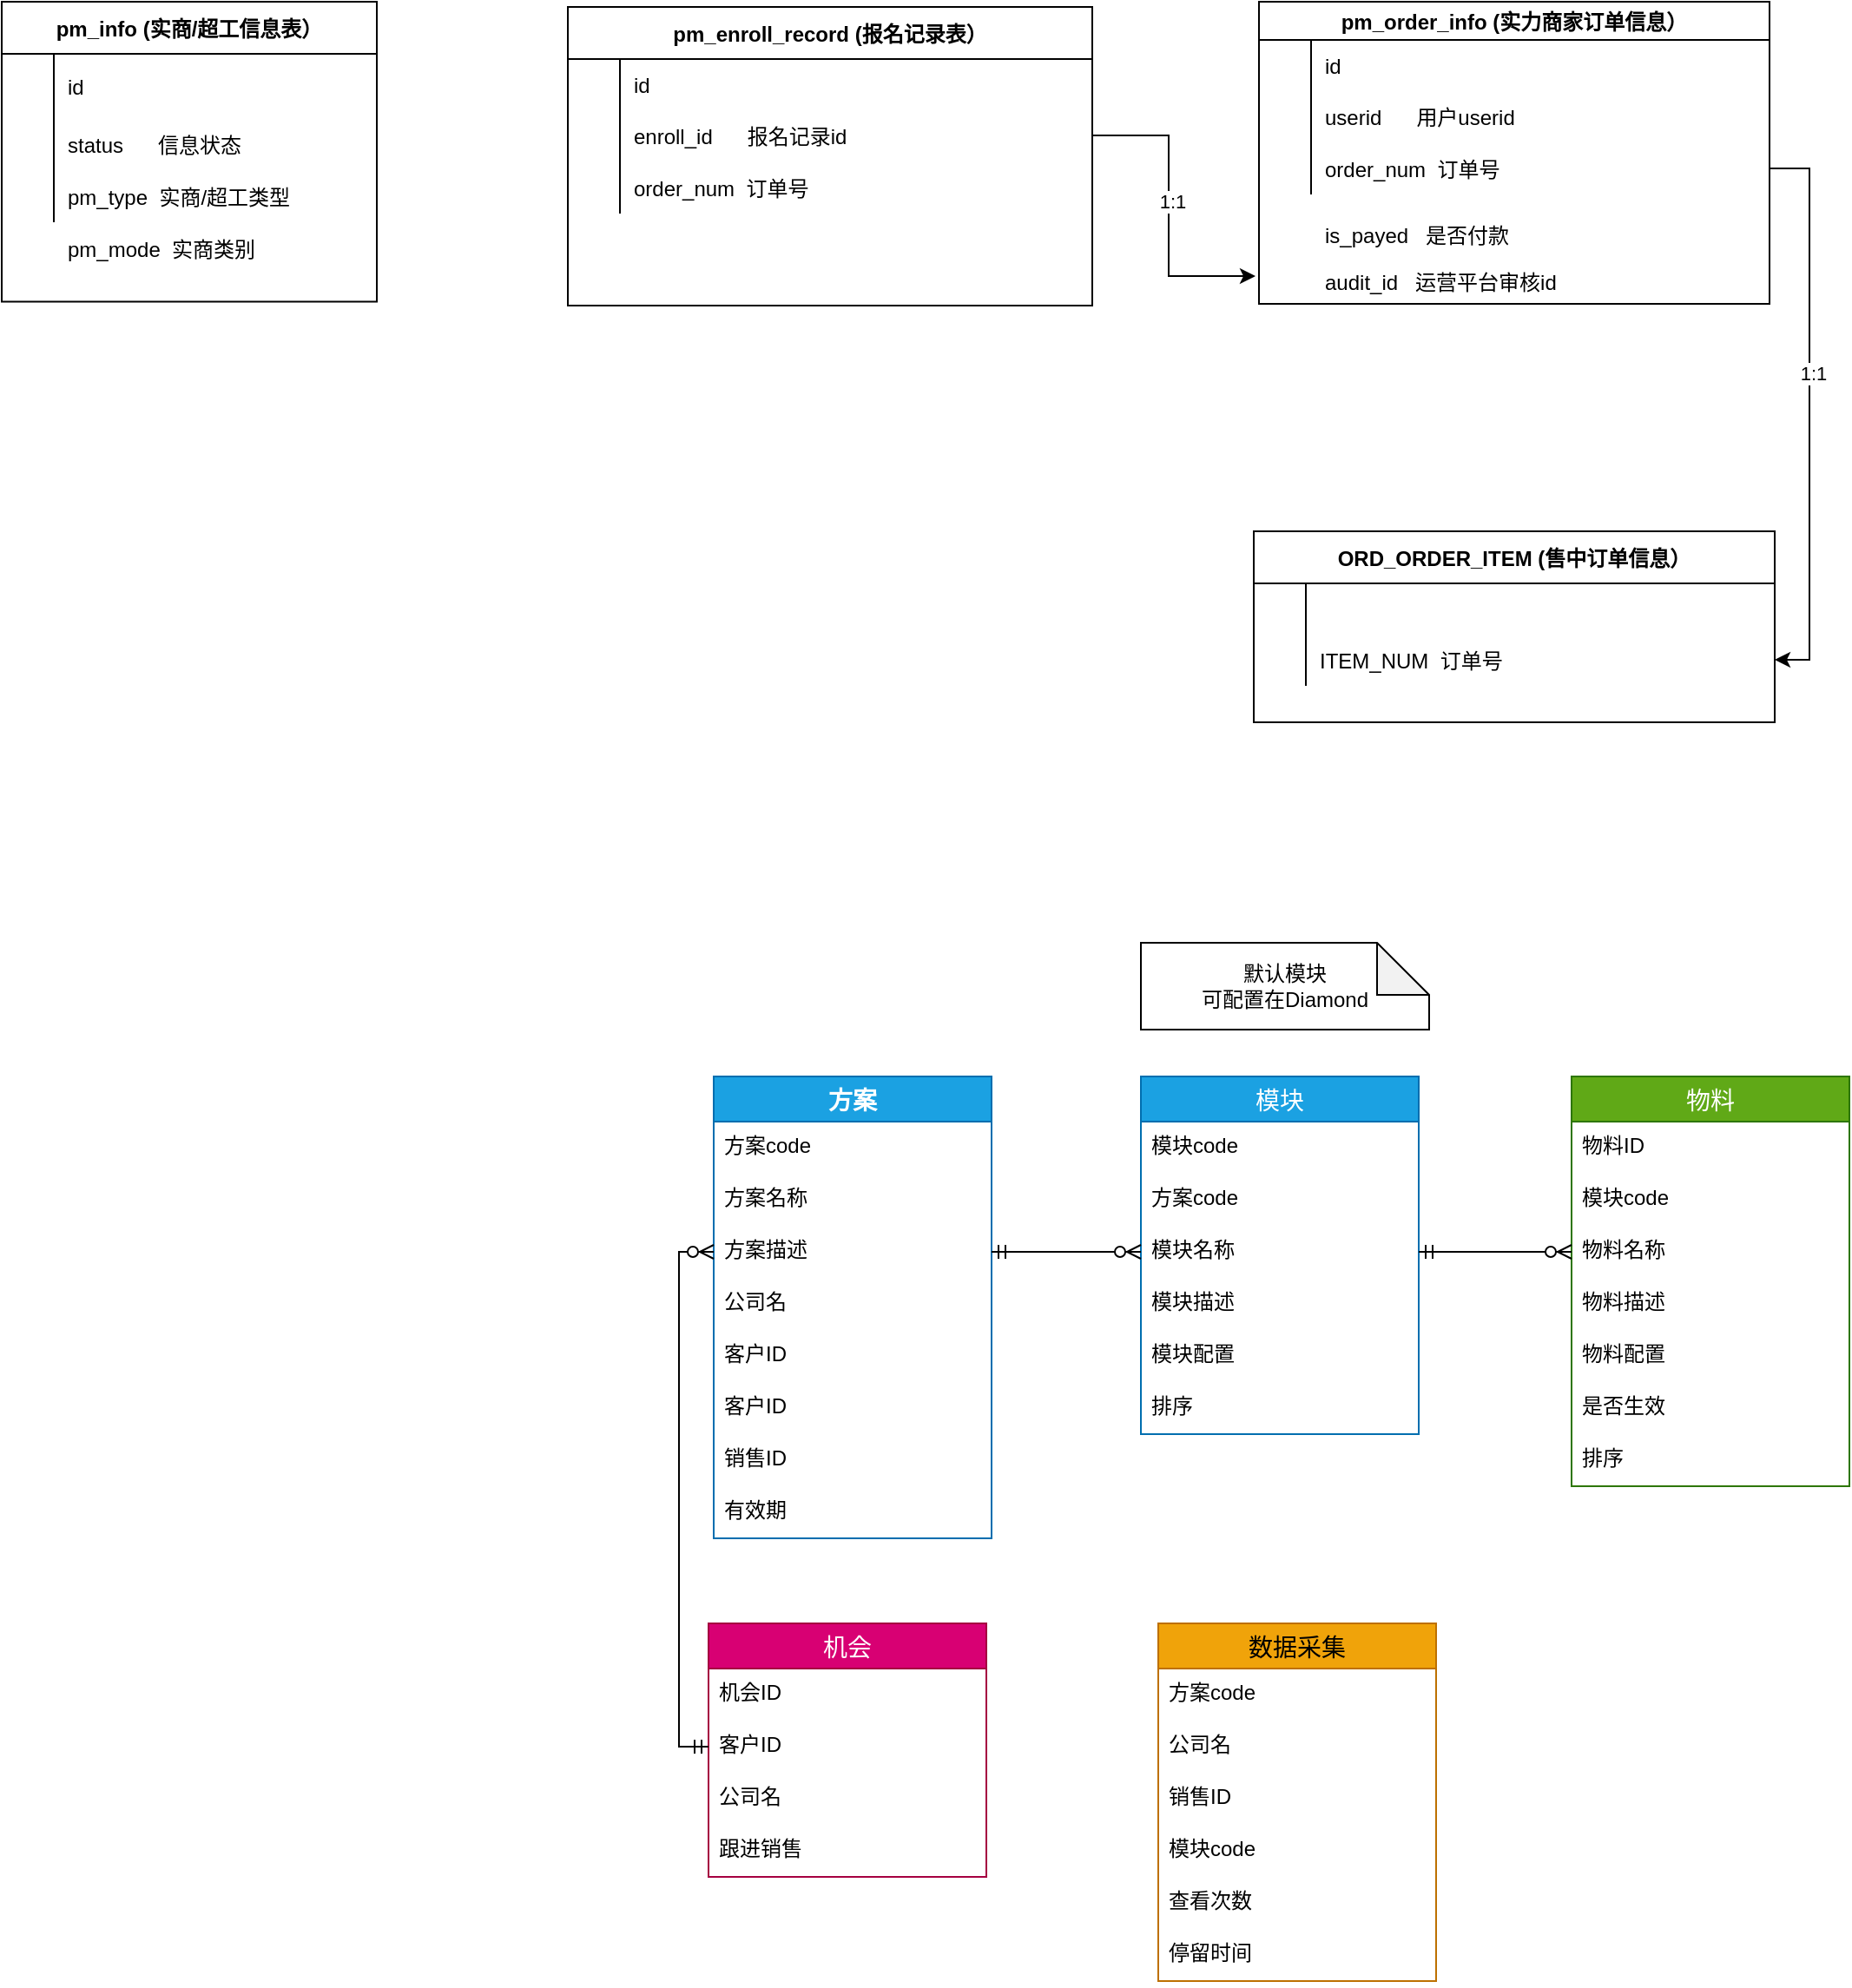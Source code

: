 <mxfile version="14.9.8" type="github">
  <diagram id="QJc5i9CVlvH6XnXGXRru" name="第 1 页">
    <mxGraphModel dx="1298" dy="708" grid="0" gridSize="10" guides="1" tooltips="1" connect="1" arrows="1" fold="0" page="0" pageScale="1" pageWidth="827" pageHeight="1169" math="0" shadow="0">
      <root>
        <mxCell id="0" />
        <mxCell id="1" parent="0" />
        <mxCell id="5cyUWBgjFF571LaAtSfy-1" value="pm_info (实商/超工信息表）" style="shape=table;startSize=30;container=1;collapsible=1;childLayout=tableLayout;fixedRows=1;rowLines=0;fontStyle=1;align=center;resizeLast=1;" parent="1" vertex="1">
          <mxGeometry x="124" y="17" width="216" height="172.75" as="geometry" />
        </mxCell>
        <mxCell id="5cyUWBgjFF571LaAtSfy-5" value="" style="shape=partialRectangle;collapsible=0;dropTarget=0;pointerEvents=0;fillColor=none;top=0;left=0;bottom=0;right=0;points=[[0,0.5],[1,0.5]];portConstraint=eastwest;" parent="5cyUWBgjFF571LaAtSfy-1" vertex="1">
          <mxGeometry y="30" width="216" height="37" as="geometry" />
        </mxCell>
        <mxCell id="5cyUWBgjFF571LaAtSfy-6" value="" style="shape=partialRectangle;connectable=0;fillColor=none;top=0;left=0;bottom=0;right=0;editable=1;overflow=hidden;" parent="5cyUWBgjFF571LaAtSfy-5" vertex="1">
          <mxGeometry width="30" height="37" as="geometry" />
        </mxCell>
        <mxCell id="5cyUWBgjFF571LaAtSfy-7" value="id" style="shape=partialRectangle;connectable=0;fillColor=none;top=0;left=0;bottom=0;right=0;align=left;spacingLeft=6;overflow=hidden;" parent="5cyUWBgjFF571LaAtSfy-5" vertex="1">
          <mxGeometry x="30" width="186" height="37" as="geometry" />
        </mxCell>
        <mxCell id="5cyUWBgjFF571LaAtSfy-8" value="" style="shape=partialRectangle;collapsible=0;dropTarget=0;pointerEvents=0;fillColor=none;top=0;left=0;bottom=0;right=0;points=[[0,0.5],[1,0.5]];portConstraint=eastwest;" parent="5cyUWBgjFF571LaAtSfy-1" vertex="1">
          <mxGeometry y="67" width="216" height="30" as="geometry" />
        </mxCell>
        <mxCell id="5cyUWBgjFF571LaAtSfy-9" value="" style="shape=partialRectangle;connectable=0;fillColor=none;top=0;left=0;bottom=0;right=0;editable=1;overflow=hidden;" parent="5cyUWBgjFF571LaAtSfy-8" vertex="1">
          <mxGeometry width="30" height="30" as="geometry" />
        </mxCell>
        <mxCell id="5cyUWBgjFF571LaAtSfy-10" value="status      信息状态" style="shape=partialRectangle;connectable=0;fillColor=none;top=0;left=0;bottom=0;right=0;align=left;spacingLeft=6;overflow=hidden;" parent="5cyUWBgjFF571LaAtSfy-8" vertex="1">
          <mxGeometry x="30" width="186" height="30" as="geometry" />
        </mxCell>
        <mxCell id="5cyUWBgjFF571LaAtSfy-11" value="" style="shape=partialRectangle;collapsible=0;dropTarget=0;pointerEvents=0;fillColor=none;top=0;left=0;bottom=0;right=0;points=[[0,0.5],[1,0.5]];portConstraint=eastwest;" parent="5cyUWBgjFF571LaAtSfy-1" vertex="1">
          <mxGeometry y="97" width="216" height="30" as="geometry" />
        </mxCell>
        <mxCell id="5cyUWBgjFF571LaAtSfy-12" value="" style="shape=partialRectangle;connectable=0;fillColor=none;top=0;left=0;bottom=0;right=0;editable=1;overflow=hidden;" parent="5cyUWBgjFF571LaAtSfy-11" vertex="1">
          <mxGeometry width="30" height="30" as="geometry" />
        </mxCell>
        <mxCell id="5cyUWBgjFF571LaAtSfy-13" value="pm_type  实商/超工类型" style="shape=partialRectangle;connectable=0;fillColor=none;top=0;left=0;bottom=0;right=0;align=left;spacingLeft=6;overflow=hidden;" parent="5cyUWBgjFF571LaAtSfy-11" vertex="1">
          <mxGeometry x="30" width="186" height="30" as="geometry" />
        </mxCell>
        <mxCell id="5cyUWBgjFF571LaAtSfy-15" value="pm_mode  实商类别" style="shape=partialRectangle;connectable=0;fillColor=none;top=0;left=0;bottom=0;right=0;align=left;spacingLeft=6;overflow=hidden;" parent="1" vertex="1">
          <mxGeometry x="154" y="144" width="186" height="30" as="geometry" />
        </mxCell>
        <mxCell id="5cyUWBgjFF571LaAtSfy-16" value="pm_enroll_record (报名记录表）" style="shape=table;startSize=30;container=1;collapsible=1;childLayout=tableLayout;fixedRows=1;rowLines=0;fontStyle=1;align=center;resizeLast=1;" parent="1" vertex="1">
          <mxGeometry x="450" y="20" width="302" height="172" as="geometry" />
        </mxCell>
        <mxCell id="5cyUWBgjFF571LaAtSfy-17" value="" style="shape=partialRectangle;collapsible=0;dropTarget=0;pointerEvents=0;fillColor=none;top=0;left=0;bottom=0;right=0;points=[[0,0.5],[1,0.5]];portConstraint=eastwest;" parent="5cyUWBgjFF571LaAtSfy-16" vertex="1">
          <mxGeometry y="30" width="302" height="29" as="geometry" />
        </mxCell>
        <mxCell id="5cyUWBgjFF571LaAtSfy-18" value="" style="shape=partialRectangle;connectable=0;fillColor=none;top=0;left=0;bottom=0;right=0;editable=1;overflow=hidden;" parent="5cyUWBgjFF571LaAtSfy-17" vertex="1">
          <mxGeometry width="30" height="29" as="geometry" />
        </mxCell>
        <mxCell id="5cyUWBgjFF571LaAtSfy-19" value="id" style="shape=partialRectangle;connectable=0;fillColor=none;top=0;left=0;bottom=0;right=0;align=left;spacingLeft=6;overflow=hidden;" parent="5cyUWBgjFF571LaAtSfy-17" vertex="1">
          <mxGeometry x="30" width="272" height="29" as="geometry" />
        </mxCell>
        <mxCell id="5cyUWBgjFF571LaAtSfy-20" value="" style="shape=partialRectangle;collapsible=0;dropTarget=0;pointerEvents=0;fillColor=none;top=0;left=0;bottom=0;right=0;points=[[0,0.5],[1,0.5]];portConstraint=eastwest;" parent="5cyUWBgjFF571LaAtSfy-16" vertex="1">
          <mxGeometry y="59" width="302" height="30" as="geometry" />
        </mxCell>
        <mxCell id="5cyUWBgjFF571LaAtSfy-21" value="" style="shape=partialRectangle;connectable=0;fillColor=none;top=0;left=0;bottom=0;right=0;editable=1;overflow=hidden;" parent="5cyUWBgjFF571LaAtSfy-20" vertex="1">
          <mxGeometry width="30" height="30" as="geometry" />
        </mxCell>
        <mxCell id="5cyUWBgjFF571LaAtSfy-22" value="enroll_id      报名记录id" style="shape=partialRectangle;connectable=0;fillColor=none;top=0;left=0;bottom=0;right=0;align=left;spacingLeft=6;overflow=hidden;" parent="5cyUWBgjFF571LaAtSfy-20" vertex="1">
          <mxGeometry x="30" width="272" height="30" as="geometry" />
        </mxCell>
        <mxCell id="5cyUWBgjFF571LaAtSfy-23" value="" style="shape=partialRectangle;collapsible=0;dropTarget=0;pointerEvents=0;fillColor=none;top=0;left=0;bottom=0;right=0;points=[[0,0.5],[1,0.5]];portConstraint=eastwest;" parent="5cyUWBgjFF571LaAtSfy-16" vertex="1">
          <mxGeometry y="89" width="302" height="30" as="geometry" />
        </mxCell>
        <mxCell id="5cyUWBgjFF571LaAtSfy-24" value="" style="shape=partialRectangle;connectable=0;fillColor=none;top=0;left=0;bottom=0;right=0;editable=1;overflow=hidden;" parent="5cyUWBgjFF571LaAtSfy-23" vertex="1">
          <mxGeometry width="30" height="30" as="geometry" />
        </mxCell>
        <mxCell id="5cyUWBgjFF571LaAtSfy-25" value="order_num  订单号" style="shape=partialRectangle;connectable=0;fillColor=none;top=0;left=0;bottom=0;right=0;align=left;spacingLeft=6;overflow=hidden;" parent="5cyUWBgjFF571LaAtSfy-23" vertex="1">
          <mxGeometry x="30" width="272" height="30" as="geometry" />
        </mxCell>
        <mxCell id="5cyUWBgjFF571LaAtSfy-38" value="ORD_ORDER_ITEM (售中订单信息）" style="shape=table;startSize=30;container=1;collapsible=1;childLayout=tableLayout;fixedRows=1;rowLines=0;fontStyle=1;align=center;resizeLast=1;" parent="1" vertex="1">
          <mxGeometry x="845" y="322" width="300" height="110" as="geometry" />
        </mxCell>
        <mxCell id="5cyUWBgjFF571LaAtSfy-39" value="" style="shape=partialRectangle;collapsible=0;dropTarget=0;pointerEvents=0;fillColor=none;top=0;left=0;bottom=0;right=0;points=[[0,0.5],[1,0.5]];portConstraint=eastwest;" parent="5cyUWBgjFF571LaAtSfy-38" vertex="1">
          <mxGeometry y="30" width="300" height="29" as="geometry" />
        </mxCell>
        <mxCell id="5cyUWBgjFF571LaAtSfy-40" value="" style="shape=partialRectangle;connectable=0;fillColor=none;top=0;left=0;bottom=0;right=0;editable=1;overflow=hidden;" parent="5cyUWBgjFF571LaAtSfy-39" vertex="1">
          <mxGeometry width="30" height="29" as="geometry" />
        </mxCell>
        <mxCell id="5cyUWBgjFF571LaAtSfy-41" value="" style="shape=partialRectangle;connectable=0;fillColor=none;top=0;left=0;bottom=0;right=0;align=left;spacingLeft=6;overflow=hidden;" parent="5cyUWBgjFF571LaAtSfy-39" vertex="1">
          <mxGeometry x="30" width="270" height="29" as="geometry" />
        </mxCell>
        <mxCell id="5cyUWBgjFF571LaAtSfy-45" value="" style="shape=partialRectangle;collapsible=0;dropTarget=0;pointerEvents=0;fillColor=none;top=0;left=0;bottom=0;right=0;points=[[0,0.5],[1,0.5]];portConstraint=eastwest;" parent="5cyUWBgjFF571LaAtSfy-38" vertex="1">
          <mxGeometry y="59" width="300" height="30" as="geometry" />
        </mxCell>
        <mxCell id="5cyUWBgjFF571LaAtSfy-46" value="" style="shape=partialRectangle;connectable=0;fillColor=none;top=0;left=0;bottom=0;right=0;editable=1;overflow=hidden;" parent="5cyUWBgjFF571LaAtSfy-45" vertex="1">
          <mxGeometry width="30" height="30" as="geometry" />
        </mxCell>
        <mxCell id="5cyUWBgjFF571LaAtSfy-47" value="ITEM_NUM  订单号" style="shape=partialRectangle;connectable=0;fillColor=none;top=0;left=0;bottom=0;right=0;align=left;spacingLeft=6;overflow=hidden;" parent="5cyUWBgjFF571LaAtSfy-45" vertex="1">
          <mxGeometry x="30" width="270" height="30" as="geometry" />
        </mxCell>
        <mxCell id="5cyUWBgjFF571LaAtSfy-49" value="pm_order_info (实力商家订单信息）" style="shape=table;startSize=22;container=1;collapsible=1;childLayout=tableLayout;fixedRows=1;rowLines=0;fontStyle=1;align=center;resizeLast=1;" parent="1" vertex="1">
          <mxGeometry x="848" y="17" width="294" height="174" as="geometry" />
        </mxCell>
        <mxCell id="5cyUWBgjFF571LaAtSfy-50" value="" style="shape=partialRectangle;collapsible=0;dropTarget=0;pointerEvents=0;fillColor=none;top=0;left=0;bottom=0;right=0;points=[[0,0.5],[1,0.5]];portConstraint=eastwest;" parent="5cyUWBgjFF571LaAtSfy-49" vertex="1">
          <mxGeometry y="22" width="294" height="29" as="geometry" />
        </mxCell>
        <mxCell id="5cyUWBgjFF571LaAtSfy-51" value="" style="shape=partialRectangle;connectable=0;fillColor=none;top=0;left=0;bottom=0;right=0;editable=1;overflow=hidden;" parent="5cyUWBgjFF571LaAtSfy-50" vertex="1">
          <mxGeometry width="30" height="29" as="geometry" />
        </mxCell>
        <mxCell id="5cyUWBgjFF571LaAtSfy-52" value="id" style="shape=partialRectangle;connectable=0;fillColor=none;top=0;left=0;bottom=0;right=0;align=left;spacingLeft=6;overflow=hidden;" parent="5cyUWBgjFF571LaAtSfy-50" vertex="1">
          <mxGeometry x="30" width="264" height="29" as="geometry" />
        </mxCell>
        <mxCell id="5cyUWBgjFF571LaAtSfy-53" value="" style="shape=partialRectangle;collapsible=0;dropTarget=0;pointerEvents=0;fillColor=none;top=0;left=0;bottom=0;right=0;points=[[0,0.5],[1,0.5]];portConstraint=eastwest;" parent="5cyUWBgjFF571LaAtSfy-49" vertex="1">
          <mxGeometry y="51" width="294" height="30" as="geometry" />
        </mxCell>
        <mxCell id="5cyUWBgjFF571LaAtSfy-54" value="" style="shape=partialRectangle;connectable=0;fillColor=none;top=0;left=0;bottom=0;right=0;editable=1;overflow=hidden;" parent="5cyUWBgjFF571LaAtSfy-53" vertex="1">
          <mxGeometry width="30" height="30" as="geometry" />
        </mxCell>
        <mxCell id="5cyUWBgjFF571LaAtSfy-55" value="userid      用户userid" style="shape=partialRectangle;connectable=0;fillColor=none;top=0;left=0;bottom=0;right=0;align=left;spacingLeft=6;overflow=hidden;" parent="5cyUWBgjFF571LaAtSfy-53" vertex="1">
          <mxGeometry x="30" width="264" height="30" as="geometry" />
        </mxCell>
        <mxCell id="5cyUWBgjFF571LaAtSfy-56" value="" style="shape=partialRectangle;collapsible=0;dropTarget=0;pointerEvents=0;fillColor=none;top=0;left=0;bottom=0;right=0;points=[[0,0.5],[1,0.5]];portConstraint=eastwest;" parent="5cyUWBgjFF571LaAtSfy-49" vertex="1">
          <mxGeometry y="81" width="294" height="30" as="geometry" />
        </mxCell>
        <mxCell id="5cyUWBgjFF571LaAtSfy-57" value="" style="shape=partialRectangle;connectable=0;fillColor=none;top=0;left=0;bottom=0;right=0;editable=1;overflow=hidden;" parent="5cyUWBgjFF571LaAtSfy-56" vertex="1">
          <mxGeometry width="30" height="30" as="geometry" />
        </mxCell>
        <mxCell id="5cyUWBgjFF571LaAtSfy-58" value="order_num  订单号" style="shape=partialRectangle;connectable=0;fillColor=none;top=0;left=0;bottom=0;right=0;align=left;spacingLeft=6;overflow=hidden;" parent="5cyUWBgjFF571LaAtSfy-56" vertex="1">
          <mxGeometry x="30" width="264" height="30" as="geometry" />
        </mxCell>
        <mxCell id="5cyUWBgjFF571LaAtSfy-59" value="is_payed   是否付款" style="shape=partialRectangle;connectable=0;fillColor=none;top=0;left=0;bottom=0;right=0;align=left;spacingLeft=6;overflow=hidden;" parent="1" vertex="1">
          <mxGeometry x="878" y="136" width="269" height="30" as="geometry" />
        </mxCell>
        <mxCell id="5cyUWBgjFF571LaAtSfy-60" value="audit_id   运营平台审核id" style="shape=partialRectangle;connectable=0;fillColor=none;top=0;left=0;bottom=0;right=0;align=left;spacingLeft=6;overflow=hidden;" parent="1" vertex="1">
          <mxGeometry x="878" y="163" width="269" height="30" as="geometry" />
        </mxCell>
        <mxCell id="5cyUWBgjFF571LaAtSfy-62" style="edgeStyle=orthogonalEdgeStyle;rounded=0;orthogonalLoop=1;jettySize=auto;html=1;" parent="1" source="5cyUWBgjFF571LaAtSfy-20" edge="1">
          <mxGeometry relative="1" as="geometry">
            <mxPoint x="846" y="175" as="targetPoint" />
            <Array as="points">
              <mxPoint x="796" y="94" />
              <mxPoint x="796" y="175" />
            </Array>
          </mxGeometry>
        </mxCell>
        <mxCell id="5cyUWBgjFF571LaAtSfy-63" value="1:1" style="edgeLabel;html=1;align=center;verticalAlign=middle;resizable=0;points=[];" parent="5cyUWBgjFF571LaAtSfy-62" vertex="1" connectable="0">
          <mxGeometry x="-0.063" y="2" relative="1" as="geometry">
            <mxPoint as="offset" />
          </mxGeometry>
        </mxCell>
        <mxCell id="5cyUWBgjFF571LaAtSfy-64" style="edgeStyle=orthogonalEdgeStyle;rounded=0;orthogonalLoop=1;jettySize=auto;html=1;entryX=1;entryY=0.5;entryDx=0;entryDy=0;" parent="1" source="5cyUWBgjFF571LaAtSfy-56" target="5cyUWBgjFF571LaAtSfy-45" edge="1">
          <mxGeometry relative="1" as="geometry">
            <Array as="points">
              <mxPoint x="1165" y="113" />
              <mxPoint x="1165" y="396" />
            </Array>
          </mxGeometry>
        </mxCell>
        <mxCell id="5cyUWBgjFF571LaAtSfy-65" value="1:1" style="edgeLabel;html=1;align=center;verticalAlign=middle;resizable=0;points=[];" parent="5cyUWBgjFF571LaAtSfy-64" vertex="1" connectable="0">
          <mxGeometry x="-0.135" y="2" relative="1" as="geometry">
            <mxPoint as="offset" />
          </mxGeometry>
        </mxCell>
        <mxCell id="F5liAaDWDsk7o85AeB5s-1" value="方案" style="swimlane;fontStyle=1;childLayout=stackLayout;horizontal=1;startSize=26;horizontalStack=0;resizeParent=1;resizeParentMax=0;resizeLast=0;collapsible=1;marginBottom=0;align=center;fontSize=14;fillColor=#1ba1e2;strokeColor=#006EAF;fontColor=#ffffff;" vertex="1" parent="1">
          <mxGeometry x="534" y="636" width="160" height="266" as="geometry" />
        </mxCell>
        <mxCell id="F5liAaDWDsk7o85AeB5s-2" value="方案code" style="text;spacingLeft=4;spacingRight=4;overflow=hidden;rotatable=0;points=[[0,0.5],[1,0.5]];portConstraint=eastwest;fontSize=12;" vertex="1" parent="F5liAaDWDsk7o85AeB5s-1">
          <mxGeometry y="26" width="160" height="30" as="geometry" />
        </mxCell>
        <mxCell id="F5liAaDWDsk7o85AeB5s-3" value="方案名称" style="text;spacingLeft=4;spacingRight=4;overflow=hidden;rotatable=0;points=[[0,0.5],[1,0.5]];portConstraint=eastwest;fontSize=12;" vertex="1" parent="F5liAaDWDsk7o85AeB5s-1">
          <mxGeometry y="56" width="160" height="30" as="geometry" />
        </mxCell>
        <mxCell id="F5liAaDWDsk7o85AeB5s-4" value="方案描述" style="text;spacingLeft=4;spacingRight=4;overflow=hidden;rotatable=0;points=[[0,0.5],[1,0.5]];portConstraint=eastwest;fontSize=12;" vertex="1" parent="F5liAaDWDsk7o85AeB5s-1">
          <mxGeometry y="86" width="160" height="30" as="geometry" />
        </mxCell>
        <mxCell id="F5liAaDWDsk7o85AeB5s-5" value="公司名" style="text;spacingLeft=4;spacingRight=4;overflow=hidden;rotatable=0;points=[[0,0.5],[1,0.5]];portConstraint=eastwest;fontSize=12;" vertex="1" parent="F5liAaDWDsk7o85AeB5s-1">
          <mxGeometry y="116" width="160" height="30" as="geometry" />
        </mxCell>
        <mxCell id="F5liAaDWDsk7o85AeB5s-36" value="客户ID" style="text;spacingLeft=4;spacingRight=4;overflow=hidden;rotatable=0;points=[[0,0.5],[1,0.5]];portConstraint=eastwest;fontSize=12;" vertex="1" parent="F5liAaDWDsk7o85AeB5s-1">
          <mxGeometry y="146" width="160" height="30" as="geometry" />
        </mxCell>
        <mxCell id="F5liAaDWDsk7o85AeB5s-6" value="客户ID" style="text;spacingLeft=4;spacingRight=4;overflow=hidden;rotatable=0;points=[[0,0.5],[1,0.5]];portConstraint=eastwest;fontSize=12;" vertex="1" parent="F5liAaDWDsk7o85AeB5s-1">
          <mxGeometry y="176" width="160" height="30" as="geometry" />
        </mxCell>
        <mxCell id="F5liAaDWDsk7o85AeB5s-7" value="销售ID" style="text;spacingLeft=4;spacingRight=4;overflow=hidden;rotatable=0;points=[[0,0.5],[1,0.5]];portConstraint=eastwest;fontSize=12;" vertex="1" parent="F5liAaDWDsk7o85AeB5s-1">
          <mxGeometry y="206" width="160" height="30" as="geometry" />
        </mxCell>
        <mxCell id="F5liAaDWDsk7o85AeB5s-8" value="有效期" style="text;spacingLeft=4;spacingRight=4;overflow=hidden;rotatable=0;points=[[0,0.5],[1,0.5]];portConstraint=eastwest;fontSize=12;" vertex="1" parent="F5liAaDWDsk7o85AeB5s-1">
          <mxGeometry y="236" width="160" height="30" as="geometry" />
        </mxCell>
        <mxCell id="F5liAaDWDsk7o85AeB5s-13" value="模块" style="swimlane;fontStyle=0;childLayout=stackLayout;horizontal=1;startSize=26;horizontalStack=0;resizeParent=1;resizeParentMax=0;resizeLast=0;collapsible=1;marginBottom=0;align=center;fontSize=14;fillColor=#1ba1e2;strokeColor=#006EAF;fontColor=#ffffff;" vertex="1" parent="1">
          <mxGeometry x="780" y="636" width="160" height="206" as="geometry" />
        </mxCell>
        <mxCell id="F5liAaDWDsk7o85AeB5s-14" value="模块code" style="text;strokeColor=none;fillColor=none;spacingLeft=4;spacingRight=4;overflow=hidden;rotatable=0;points=[[0,0.5],[1,0.5]];portConstraint=eastwest;fontSize=12;" vertex="1" parent="F5liAaDWDsk7o85AeB5s-13">
          <mxGeometry y="26" width="160" height="30" as="geometry" />
        </mxCell>
        <mxCell id="F5liAaDWDsk7o85AeB5s-15" value="方案code" style="text;strokeColor=none;fillColor=none;spacingLeft=4;spacingRight=4;overflow=hidden;rotatable=0;points=[[0,0.5],[1,0.5]];portConstraint=eastwest;fontSize=12;" vertex="1" parent="F5liAaDWDsk7o85AeB5s-13">
          <mxGeometry y="56" width="160" height="30" as="geometry" />
        </mxCell>
        <mxCell id="F5liAaDWDsk7o85AeB5s-16" value="模块名称" style="text;strokeColor=none;fillColor=none;spacingLeft=4;spacingRight=4;overflow=hidden;rotatable=0;points=[[0,0.5],[1,0.5]];portConstraint=eastwest;fontSize=12;" vertex="1" parent="F5liAaDWDsk7o85AeB5s-13">
          <mxGeometry y="86" width="160" height="30" as="geometry" />
        </mxCell>
        <mxCell id="F5liAaDWDsk7o85AeB5s-17" value="模块描述" style="text;strokeColor=none;fillColor=none;spacingLeft=4;spacingRight=4;overflow=hidden;rotatable=0;points=[[0,0.5],[1,0.5]];portConstraint=eastwest;fontSize=12;" vertex="1" parent="F5liAaDWDsk7o85AeB5s-13">
          <mxGeometry y="116" width="160" height="30" as="geometry" />
        </mxCell>
        <mxCell id="F5liAaDWDsk7o85AeB5s-18" value="模块配置" style="text;strokeColor=none;fillColor=none;spacingLeft=4;spacingRight=4;overflow=hidden;rotatable=0;points=[[0,0.5],[1,0.5]];portConstraint=eastwest;fontSize=12;" vertex="1" parent="F5liAaDWDsk7o85AeB5s-13">
          <mxGeometry y="146" width="160" height="30" as="geometry" />
        </mxCell>
        <mxCell id="F5liAaDWDsk7o85AeB5s-19" value="排序" style="text;strokeColor=none;fillColor=none;spacingLeft=4;spacingRight=4;overflow=hidden;rotatable=0;points=[[0,0.5],[1,0.5]];portConstraint=eastwest;fontSize=12;" vertex="1" parent="F5liAaDWDsk7o85AeB5s-13">
          <mxGeometry y="176" width="160" height="30" as="geometry" />
        </mxCell>
        <mxCell id="F5liAaDWDsk7o85AeB5s-21" style="edgeStyle=orthogonalEdgeStyle;rounded=0;orthogonalLoop=1;jettySize=auto;html=1;entryX=0;entryY=0.5;entryDx=0;entryDy=0;startArrow=ERmandOne;startFill=0;endArrow=ERzeroToMany;endFill=1;" edge="1" parent="1" source="F5liAaDWDsk7o85AeB5s-4" target="F5liAaDWDsk7o85AeB5s-16">
          <mxGeometry relative="1" as="geometry" />
        </mxCell>
        <mxCell id="F5liAaDWDsk7o85AeB5s-22" value="物料" style="swimlane;fontStyle=0;childLayout=stackLayout;horizontal=1;startSize=26;horizontalStack=0;resizeParent=1;resizeParentMax=0;resizeLast=0;collapsible=1;marginBottom=0;align=center;fontSize=14;fillColor=#60a917;strokeColor=#2D7600;fontColor=#ffffff;" vertex="1" parent="1">
          <mxGeometry x="1028" y="636" width="160" height="236" as="geometry" />
        </mxCell>
        <mxCell id="F5liAaDWDsk7o85AeB5s-23" value="物料ID" style="text;strokeColor=none;fillColor=none;spacingLeft=4;spacingRight=4;overflow=hidden;rotatable=0;points=[[0,0.5],[1,0.5]];portConstraint=eastwest;fontSize=12;" vertex="1" parent="F5liAaDWDsk7o85AeB5s-22">
          <mxGeometry y="26" width="160" height="30" as="geometry" />
        </mxCell>
        <mxCell id="F5liAaDWDsk7o85AeB5s-24" value="模块code" style="text;strokeColor=none;fillColor=none;spacingLeft=4;spacingRight=4;overflow=hidden;rotatable=0;points=[[0,0.5],[1,0.5]];portConstraint=eastwest;fontSize=12;" vertex="1" parent="F5liAaDWDsk7o85AeB5s-22">
          <mxGeometry y="56" width="160" height="30" as="geometry" />
        </mxCell>
        <mxCell id="F5liAaDWDsk7o85AeB5s-25" value="物料名称" style="text;strokeColor=none;fillColor=none;spacingLeft=4;spacingRight=4;overflow=hidden;rotatable=0;points=[[0,0.5],[1,0.5]];portConstraint=eastwest;fontSize=12;" vertex="1" parent="F5liAaDWDsk7o85AeB5s-22">
          <mxGeometry y="86" width="160" height="30" as="geometry" />
        </mxCell>
        <mxCell id="F5liAaDWDsk7o85AeB5s-26" value="物料描述" style="text;strokeColor=none;fillColor=none;spacingLeft=4;spacingRight=4;overflow=hidden;rotatable=0;points=[[0,0.5],[1,0.5]];portConstraint=eastwest;fontSize=12;" vertex="1" parent="F5liAaDWDsk7o85AeB5s-22">
          <mxGeometry y="116" width="160" height="30" as="geometry" />
        </mxCell>
        <mxCell id="F5liAaDWDsk7o85AeB5s-27" value="物料配置" style="text;strokeColor=none;fillColor=none;spacingLeft=4;spacingRight=4;overflow=hidden;rotatable=0;points=[[0,0.5],[1,0.5]];portConstraint=eastwest;fontSize=12;" vertex="1" parent="F5liAaDWDsk7o85AeB5s-22">
          <mxGeometry y="146" width="160" height="30" as="geometry" />
        </mxCell>
        <mxCell id="F5liAaDWDsk7o85AeB5s-28" value="是否生效" style="text;strokeColor=none;fillColor=none;spacingLeft=4;spacingRight=4;overflow=hidden;rotatable=0;points=[[0,0.5],[1,0.5]];portConstraint=eastwest;fontSize=12;" vertex="1" parent="F5liAaDWDsk7o85AeB5s-22">
          <mxGeometry y="176" width="160" height="30" as="geometry" />
        </mxCell>
        <mxCell id="F5liAaDWDsk7o85AeB5s-42" value="排序" style="text;strokeColor=none;fillColor=none;spacingLeft=4;spacingRight=4;overflow=hidden;rotatable=0;points=[[0,0.5],[1,0.5]];portConstraint=eastwest;fontSize=12;" vertex="1" parent="F5liAaDWDsk7o85AeB5s-22">
          <mxGeometry y="206" width="160" height="30" as="geometry" />
        </mxCell>
        <mxCell id="F5liAaDWDsk7o85AeB5s-29" style="edgeStyle=orthogonalEdgeStyle;rounded=0;orthogonalLoop=1;jettySize=auto;html=1;entryX=0;entryY=0.5;entryDx=0;entryDy=0;startArrow=ERmandOne;startFill=0;endArrow=ERzeroToMany;endFill=1;" edge="1" parent="1" source="F5liAaDWDsk7o85AeB5s-16" target="F5liAaDWDsk7o85AeB5s-25">
          <mxGeometry relative="1" as="geometry" />
        </mxCell>
        <mxCell id="F5liAaDWDsk7o85AeB5s-30" value="机会" style="swimlane;fontStyle=0;childLayout=stackLayout;horizontal=1;startSize=26;horizontalStack=0;resizeParent=1;resizeParentMax=0;resizeLast=0;collapsible=1;marginBottom=0;align=center;fontSize=14;fillColor=#d80073;strokeColor=#A50040;fontColor=#ffffff;" vertex="1" parent="1">
          <mxGeometry x="531" y="951" width="160" height="146" as="geometry" />
        </mxCell>
        <mxCell id="F5liAaDWDsk7o85AeB5s-31" value="机会ID" style="text;strokeColor=none;fillColor=none;spacingLeft=4;spacingRight=4;overflow=hidden;rotatable=0;points=[[0,0.5],[1,0.5]];portConstraint=eastwest;fontSize=12;" vertex="1" parent="F5liAaDWDsk7o85AeB5s-30">
          <mxGeometry y="26" width="160" height="30" as="geometry" />
        </mxCell>
        <mxCell id="F5liAaDWDsk7o85AeB5s-32" value="客户ID" style="text;strokeColor=none;fillColor=none;spacingLeft=4;spacingRight=4;overflow=hidden;rotatable=0;points=[[0,0.5],[1,0.5]];portConstraint=eastwest;fontSize=12;" vertex="1" parent="F5liAaDWDsk7o85AeB5s-30">
          <mxGeometry y="56" width="160" height="30" as="geometry" />
        </mxCell>
        <mxCell id="F5liAaDWDsk7o85AeB5s-33" value="公司名" style="text;strokeColor=none;fillColor=none;spacingLeft=4;spacingRight=4;overflow=hidden;rotatable=0;points=[[0,0.5],[1,0.5]];portConstraint=eastwest;fontSize=12;" vertex="1" parent="F5liAaDWDsk7o85AeB5s-30">
          <mxGeometry y="86" width="160" height="30" as="geometry" />
        </mxCell>
        <mxCell id="F5liAaDWDsk7o85AeB5s-34" value="跟进销售" style="text;strokeColor=none;fillColor=none;spacingLeft=4;spacingRight=4;overflow=hidden;rotatable=0;points=[[0,0.5],[1,0.5]];portConstraint=eastwest;fontSize=12;" vertex="1" parent="F5liAaDWDsk7o85AeB5s-30">
          <mxGeometry y="116" width="160" height="30" as="geometry" />
        </mxCell>
        <mxCell id="F5liAaDWDsk7o85AeB5s-37" style="edgeStyle=orthogonalEdgeStyle;rounded=0;orthogonalLoop=1;jettySize=auto;html=1;entryX=0;entryY=0.5;entryDx=0;entryDy=0;startArrow=ERmandOne;startFill=0;endArrow=ERzeroToMany;endFill=1;" edge="1" parent="1" source="F5liAaDWDsk7o85AeB5s-32" target="F5liAaDWDsk7o85AeB5s-4">
          <mxGeometry relative="1" as="geometry">
            <Array as="points">
              <mxPoint x="514" y="1022" />
              <mxPoint x="514" y="737" />
            </Array>
          </mxGeometry>
        </mxCell>
        <mxCell id="F5liAaDWDsk7o85AeB5s-38" value="默认模块&lt;br&gt;可配置在Diamond" style="shape=note;whiteSpace=wrap;html=1;backgroundOutline=1;darkOpacity=0.05;" vertex="1" parent="1">
          <mxGeometry x="780" y="559" width="166" height="50" as="geometry" />
        </mxCell>
        <mxCell id="F5liAaDWDsk7o85AeB5s-48" value="数据采集" style="swimlane;fontStyle=0;childLayout=stackLayout;horizontal=1;startSize=26;horizontalStack=0;resizeParent=1;resizeParentMax=0;resizeLast=0;collapsible=1;marginBottom=0;align=center;fontSize=14;fillColor=#f0a30a;strokeColor=#BD7000;fontColor=#000000;" vertex="1" parent="1">
          <mxGeometry x="790" y="951" width="160" height="206" as="geometry" />
        </mxCell>
        <mxCell id="F5liAaDWDsk7o85AeB5s-49" value="方案code" style="text;strokeColor=none;fillColor=none;spacingLeft=4;spacingRight=4;overflow=hidden;rotatable=0;points=[[0,0.5],[1,0.5]];portConstraint=eastwest;fontSize=12;" vertex="1" parent="F5liAaDWDsk7o85AeB5s-48">
          <mxGeometry y="26" width="160" height="30" as="geometry" />
        </mxCell>
        <mxCell id="F5liAaDWDsk7o85AeB5s-50" value="公司名" style="text;strokeColor=none;fillColor=none;spacingLeft=4;spacingRight=4;overflow=hidden;rotatable=0;points=[[0,0.5],[1,0.5]];portConstraint=eastwest;fontSize=12;" vertex="1" parent="F5liAaDWDsk7o85AeB5s-48">
          <mxGeometry y="56" width="160" height="30" as="geometry" />
        </mxCell>
        <mxCell id="F5liAaDWDsk7o85AeB5s-51" value="销售ID" style="text;strokeColor=none;fillColor=none;spacingLeft=4;spacingRight=4;overflow=hidden;rotatable=0;points=[[0,0.5],[1,0.5]];portConstraint=eastwest;fontSize=12;" vertex="1" parent="F5liAaDWDsk7o85AeB5s-48">
          <mxGeometry y="86" width="160" height="30" as="geometry" />
        </mxCell>
        <mxCell id="F5liAaDWDsk7o85AeB5s-52" value="模块code" style="text;strokeColor=none;fillColor=none;spacingLeft=4;spacingRight=4;overflow=hidden;rotatable=0;points=[[0,0.5],[1,0.5]];portConstraint=eastwest;fontSize=12;" vertex="1" parent="F5liAaDWDsk7o85AeB5s-48">
          <mxGeometry y="116" width="160" height="30" as="geometry" />
        </mxCell>
        <mxCell id="F5liAaDWDsk7o85AeB5s-53" value="查看次数" style="text;strokeColor=none;fillColor=none;spacingLeft=4;spacingRight=4;overflow=hidden;rotatable=0;points=[[0,0.5],[1,0.5]];portConstraint=eastwest;fontSize=12;" vertex="1" parent="F5liAaDWDsk7o85AeB5s-48">
          <mxGeometry y="146" width="160" height="30" as="geometry" />
        </mxCell>
        <mxCell id="F5liAaDWDsk7o85AeB5s-54" value="停留时间" style="text;strokeColor=none;fillColor=none;spacingLeft=4;spacingRight=4;overflow=hidden;rotatable=0;points=[[0,0.5],[1,0.5]];portConstraint=eastwest;fontSize=12;" vertex="1" parent="F5liAaDWDsk7o85AeB5s-48">
          <mxGeometry y="176" width="160" height="30" as="geometry" />
        </mxCell>
      </root>
    </mxGraphModel>
  </diagram>
</mxfile>
